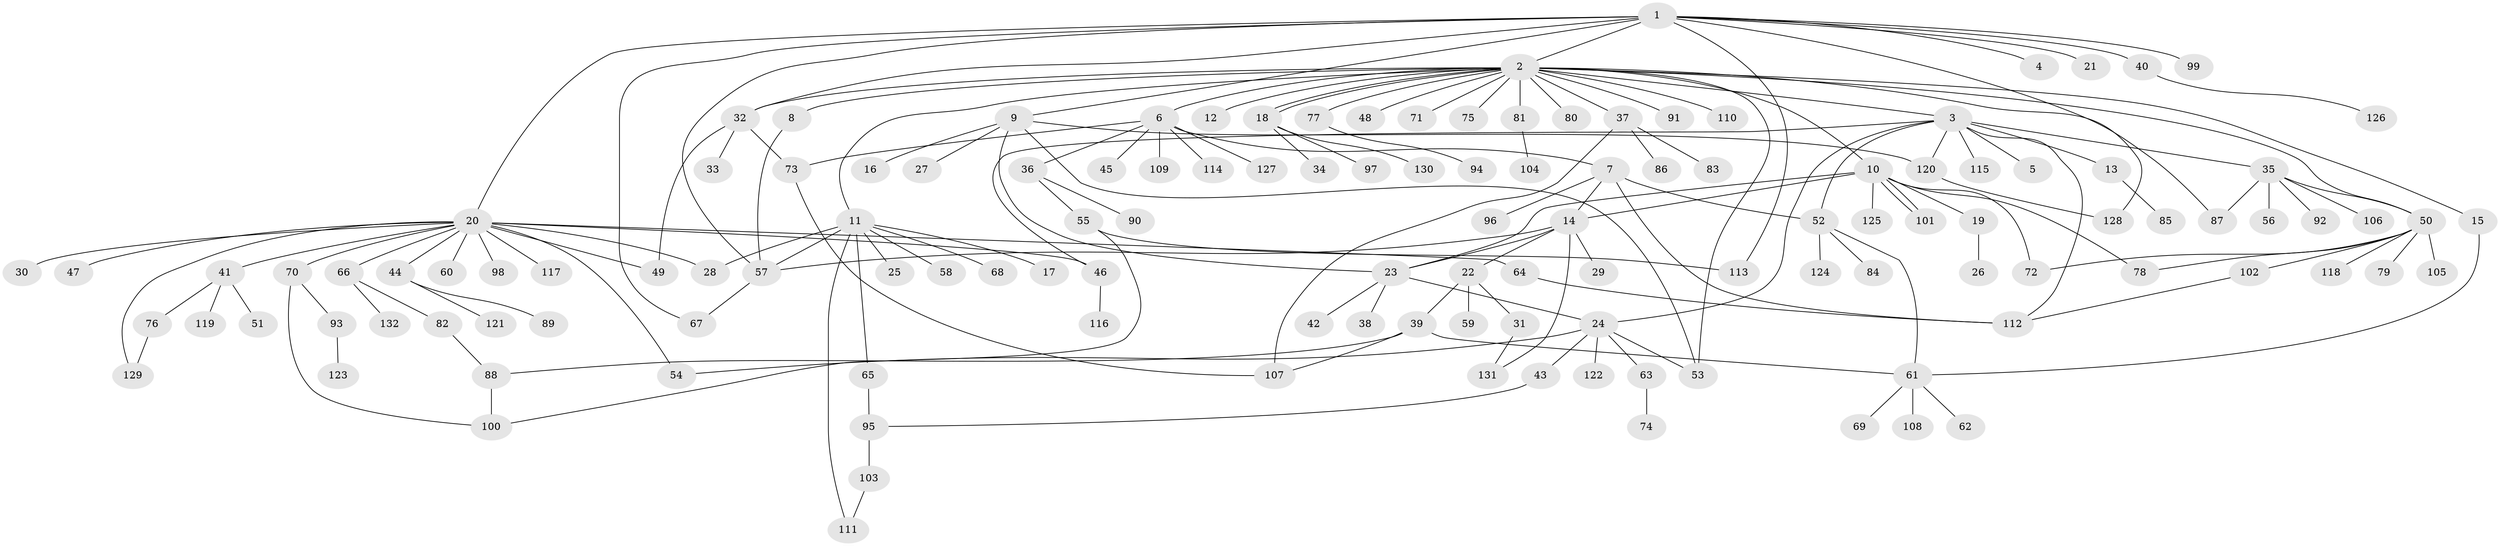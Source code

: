 // coarse degree distribution, {16: 0.019417475728155338, 22: 0.009708737864077669, 11: 0.009708737864077669, 1: 0.5339805825242718, 7: 0.02912621359223301, 8: 0.02912621359223301, 2: 0.1941747572815534, 10: 0.009708737864077669, 4: 0.02912621359223301, 6: 0.02912621359223301, 3: 0.08737864077669903, 5: 0.019417475728155338}
// Generated by graph-tools (version 1.1) at 2025/23/03/03/25 07:23:51]
// undirected, 132 vertices, 171 edges
graph export_dot {
graph [start="1"]
  node [color=gray90,style=filled];
  1;
  2;
  3;
  4;
  5;
  6;
  7;
  8;
  9;
  10;
  11;
  12;
  13;
  14;
  15;
  16;
  17;
  18;
  19;
  20;
  21;
  22;
  23;
  24;
  25;
  26;
  27;
  28;
  29;
  30;
  31;
  32;
  33;
  34;
  35;
  36;
  37;
  38;
  39;
  40;
  41;
  42;
  43;
  44;
  45;
  46;
  47;
  48;
  49;
  50;
  51;
  52;
  53;
  54;
  55;
  56;
  57;
  58;
  59;
  60;
  61;
  62;
  63;
  64;
  65;
  66;
  67;
  68;
  69;
  70;
  71;
  72;
  73;
  74;
  75;
  76;
  77;
  78;
  79;
  80;
  81;
  82;
  83;
  84;
  85;
  86;
  87;
  88;
  89;
  90;
  91;
  92;
  93;
  94;
  95;
  96;
  97;
  98;
  99;
  100;
  101;
  102;
  103;
  104;
  105;
  106;
  107;
  108;
  109;
  110;
  111;
  112;
  113;
  114;
  115;
  116;
  117;
  118;
  119;
  120;
  121;
  122;
  123;
  124;
  125;
  126;
  127;
  128;
  129;
  130;
  131;
  132;
  1 -- 2;
  1 -- 4;
  1 -- 9;
  1 -- 20;
  1 -- 21;
  1 -- 32;
  1 -- 40;
  1 -- 57;
  1 -- 67;
  1 -- 87;
  1 -- 99;
  1 -- 113;
  2 -- 3;
  2 -- 6;
  2 -- 8;
  2 -- 10;
  2 -- 11;
  2 -- 12;
  2 -- 15;
  2 -- 18;
  2 -- 18;
  2 -- 32;
  2 -- 37;
  2 -- 48;
  2 -- 50;
  2 -- 53;
  2 -- 71;
  2 -- 75;
  2 -- 77;
  2 -- 80;
  2 -- 81;
  2 -- 91;
  2 -- 110;
  2 -- 128;
  3 -- 5;
  3 -- 13;
  3 -- 24;
  3 -- 35;
  3 -- 46;
  3 -- 52;
  3 -- 112;
  3 -- 115;
  3 -- 120;
  6 -- 7;
  6 -- 36;
  6 -- 45;
  6 -- 73;
  6 -- 109;
  6 -- 114;
  6 -- 127;
  7 -- 14;
  7 -- 52;
  7 -- 96;
  7 -- 112;
  8 -- 57;
  9 -- 16;
  9 -- 23;
  9 -- 27;
  9 -- 53;
  9 -- 120;
  10 -- 14;
  10 -- 19;
  10 -- 23;
  10 -- 72;
  10 -- 78;
  10 -- 101;
  10 -- 101;
  10 -- 125;
  11 -- 17;
  11 -- 25;
  11 -- 28;
  11 -- 57;
  11 -- 58;
  11 -- 65;
  11 -- 68;
  11 -- 111;
  13 -- 85;
  14 -- 22;
  14 -- 23;
  14 -- 29;
  14 -- 57;
  14 -- 131;
  15 -- 61;
  18 -- 34;
  18 -- 97;
  18 -- 130;
  19 -- 26;
  20 -- 28;
  20 -- 30;
  20 -- 41;
  20 -- 44;
  20 -- 46;
  20 -- 47;
  20 -- 49;
  20 -- 54;
  20 -- 60;
  20 -- 64;
  20 -- 66;
  20 -- 70;
  20 -- 98;
  20 -- 117;
  20 -- 129;
  22 -- 31;
  22 -- 39;
  22 -- 59;
  23 -- 24;
  23 -- 38;
  23 -- 42;
  24 -- 43;
  24 -- 53;
  24 -- 54;
  24 -- 63;
  24 -- 122;
  31 -- 131;
  32 -- 33;
  32 -- 49;
  32 -- 73;
  35 -- 50;
  35 -- 56;
  35 -- 87;
  35 -- 92;
  35 -- 106;
  36 -- 55;
  36 -- 90;
  37 -- 83;
  37 -- 86;
  37 -- 107;
  39 -- 61;
  39 -- 88;
  39 -- 107;
  40 -- 126;
  41 -- 51;
  41 -- 76;
  41 -- 119;
  43 -- 95;
  44 -- 89;
  44 -- 121;
  46 -- 116;
  50 -- 72;
  50 -- 78;
  50 -- 79;
  50 -- 102;
  50 -- 105;
  50 -- 118;
  52 -- 61;
  52 -- 84;
  52 -- 124;
  55 -- 100;
  55 -- 113;
  57 -- 67;
  61 -- 62;
  61 -- 69;
  61 -- 108;
  63 -- 74;
  64 -- 112;
  65 -- 95;
  66 -- 82;
  66 -- 132;
  70 -- 93;
  70 -- 100;
  73 -- 107;
  76 -- 129;
  77 -- 94;
  81 -- 104;
  82 -- 88;
  88 -- 100;
  93 -- 123;
  95 -- 103;
  102 -- 112;
  103 -- 111;
  120 -- 128;
}
